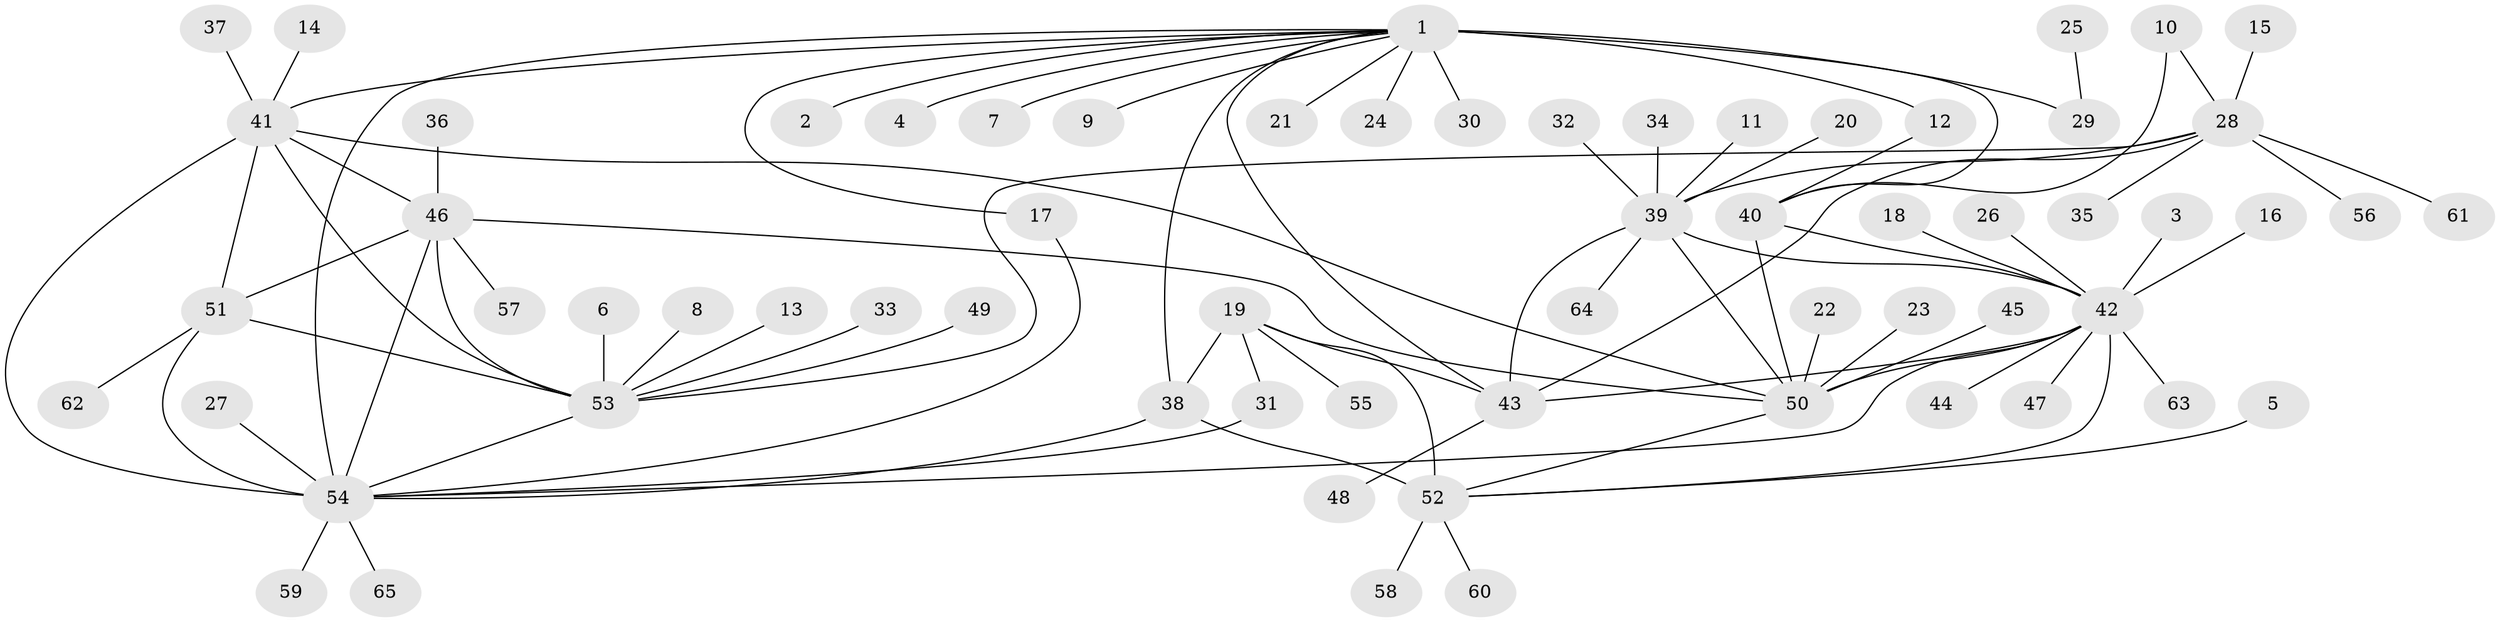 // original degree distribution, {13: 0.015503875968992248, 7: 0.015503875968992248, 10: 0.031007751937984496, 6: 0.05426356589147287, 5: 0.015503875968992248, 8: 0.046511627906976744, 11: 0.007751937984496124, 15: 0.007751937984496124, 14: 0.007751937984496124, 9: 0.023255813953488372, 16: 0.007751937984496124, 1: 0.5736434108527132, 2: 0.13953488372093023, 3: 0.05426356589147287}
// Generated by graph-tools (version 1.1) at 2025/50/03/09/25 03:50:32]
// undirected, 65 vertices, 89 edges
graph export_dot {
graph [start="1"]
  node [color=gray90,style=filled];
  1;
  2;
  3;
  4;
  5;
  6;
  7;
  8;
  9;
  10;
  11;
  12;
  13;
  14;
  15;
  16;
  17;
  18;
  19;
  20;
  21;
  22;
  23;
  24;
  25;
  26;
  27;
  28;
  29;
  30;
  31;
  32;
  33;
  34;
  35;
  36;
  37;
  38;
  39;
  40;
  41;
  42;
  43;
  44;
  45;
  46;
  47;
  48;
  49;
  50;
  51;
  52;
  53;
  54;
  55;
  56;
  57;
  58;
  59;
  60;
  61;
  62;
  63;
  64;
  65;
  1 -- 2 [weight=1.0];
  1 -- 4 [weight=1.0];
  1 -- 7 [weight=1.0];
  1 -- 9 [weight=1.0];
  1 -- 12 [weight=1.0];
  1 -- 17 [weight=1.0];
  1 -- 21 [weight=1.0];
  1 -- 24 [weight=1.0];
  1 -- 29 [weight=8.0];
  1 -- 30 [weight=1.0];
  1 -- 38 [weight=2.0];
  1 -- 40 [weight=2.0];
  1 -- 41 [weight=1.0];
  1 -- 43 [weight=1.0];
  1 -- 54 [weight=1.0];
  3 -- 42 [weight=1.0];
  5 -- 52 [weight=1.0];
  6 -- 53 [weight=1.0];
  8 -- 53 [weight=1.0];
  10 -- 28 [weight=1.0];
  10 -- 40 [weight=1.0];
  11 -- 39 [weight=1.0];
  12 -- 40 [weight=1.0];
  13 -- 53 [weight=1.0];
  14 -- 41 [weight=1.0];
  15 -- 28 [weight=1.0];
  16 -- 42 [weight=1.0];
  17 -- 54 [weight=1.0];
  18 -- 42 [weight=1.0];
  19 -- 31 [weight=1.0];
  19 -- 38 [weight=2.0];
  19 -- 43 [weight=1.0];
  19 -- 52 [weight=3.0];
  19 -- 55 [weight=1.0];
  20 -- 39 [weight=1.0];
  22 -- 50 [weight=1.0];
  23 -- 50 [weight=1.0];
  25 -- 29 [weight=1.0];
  26 -- 42 [weight=1.0];
  27 -- 54 [weight=1.0];
  28 -- 35 [weight=1.0];
  28 -- 39 [weight=4.0];
  28 -- 43 [weight=1.0];
  28 -- 53 [weight=1.0];
  28 -- 56 [weight=1.0];
  28 -- 61 [weight=1.0];
  31 -- 54 [weight=1.0];
  32 -- 39 [weight=1.0];
  33 -- 53 [weight=1.0];
  34 -- 39 [weight=1.0];
  36 -- 46 [weight=1.0];
  37 -- 41 [weight=1.0];
  38 -- 52 [weight=6.0];
  38 -- 54 [weight=1.0];
  39 -- 42 [weight=1.0];
  39 -- 43 [weight=4.0];
  39 -- 50 [weight=1.0];
  39 -- 64 [weight=1.0];
  40 -- 42 [weight=2.0];
  40 -- 50 [weight=3.0];
  41 -- 46 [weight=2.0];
  41 -- 50 [weight=1.0];
  41 -- 51 [weight=1.0];
  41 -- 53 [weight=1.0];
  41 -- 54 [weight=1.0];
  42 -- 43 [weight=1.0];
  42 -- 44 [weight=1.0];
  42 -- 47 [weight=1.0];
  42 -- 50 [weight=6.0];
  42 -- 52 [weight=2.0];
  42 -- 54 [weight=1.0];
  42 -- 63 [weight=1.0];
  43 -- 48 [weight=1.0];
  45 -- 50 [weight=1.0];
  46 -- 50 [weight=1.0];
  46 -- 51 [weight=2.0];
  46 -- 53 [weight=2.0];
  46 -- 54 [weight=2.0];
  46 -- 57 [weight=1.0];
  49 -- 53 [weight=1.0];
  50 -- 52 [weight=1.0];
  51 -- 53 [weight=1.0];
  51 -- 54 [weight=1.0];
  51 -- 62 [weight=1.0];
  52 -- 58 [weight=1.0];
  52 -- 60 [weight=1.0];
  53 -- 54 [weight=1.0];
  54 -- 59 [weight=1.0];
  54 -- 65 [weight=1.0];
}
